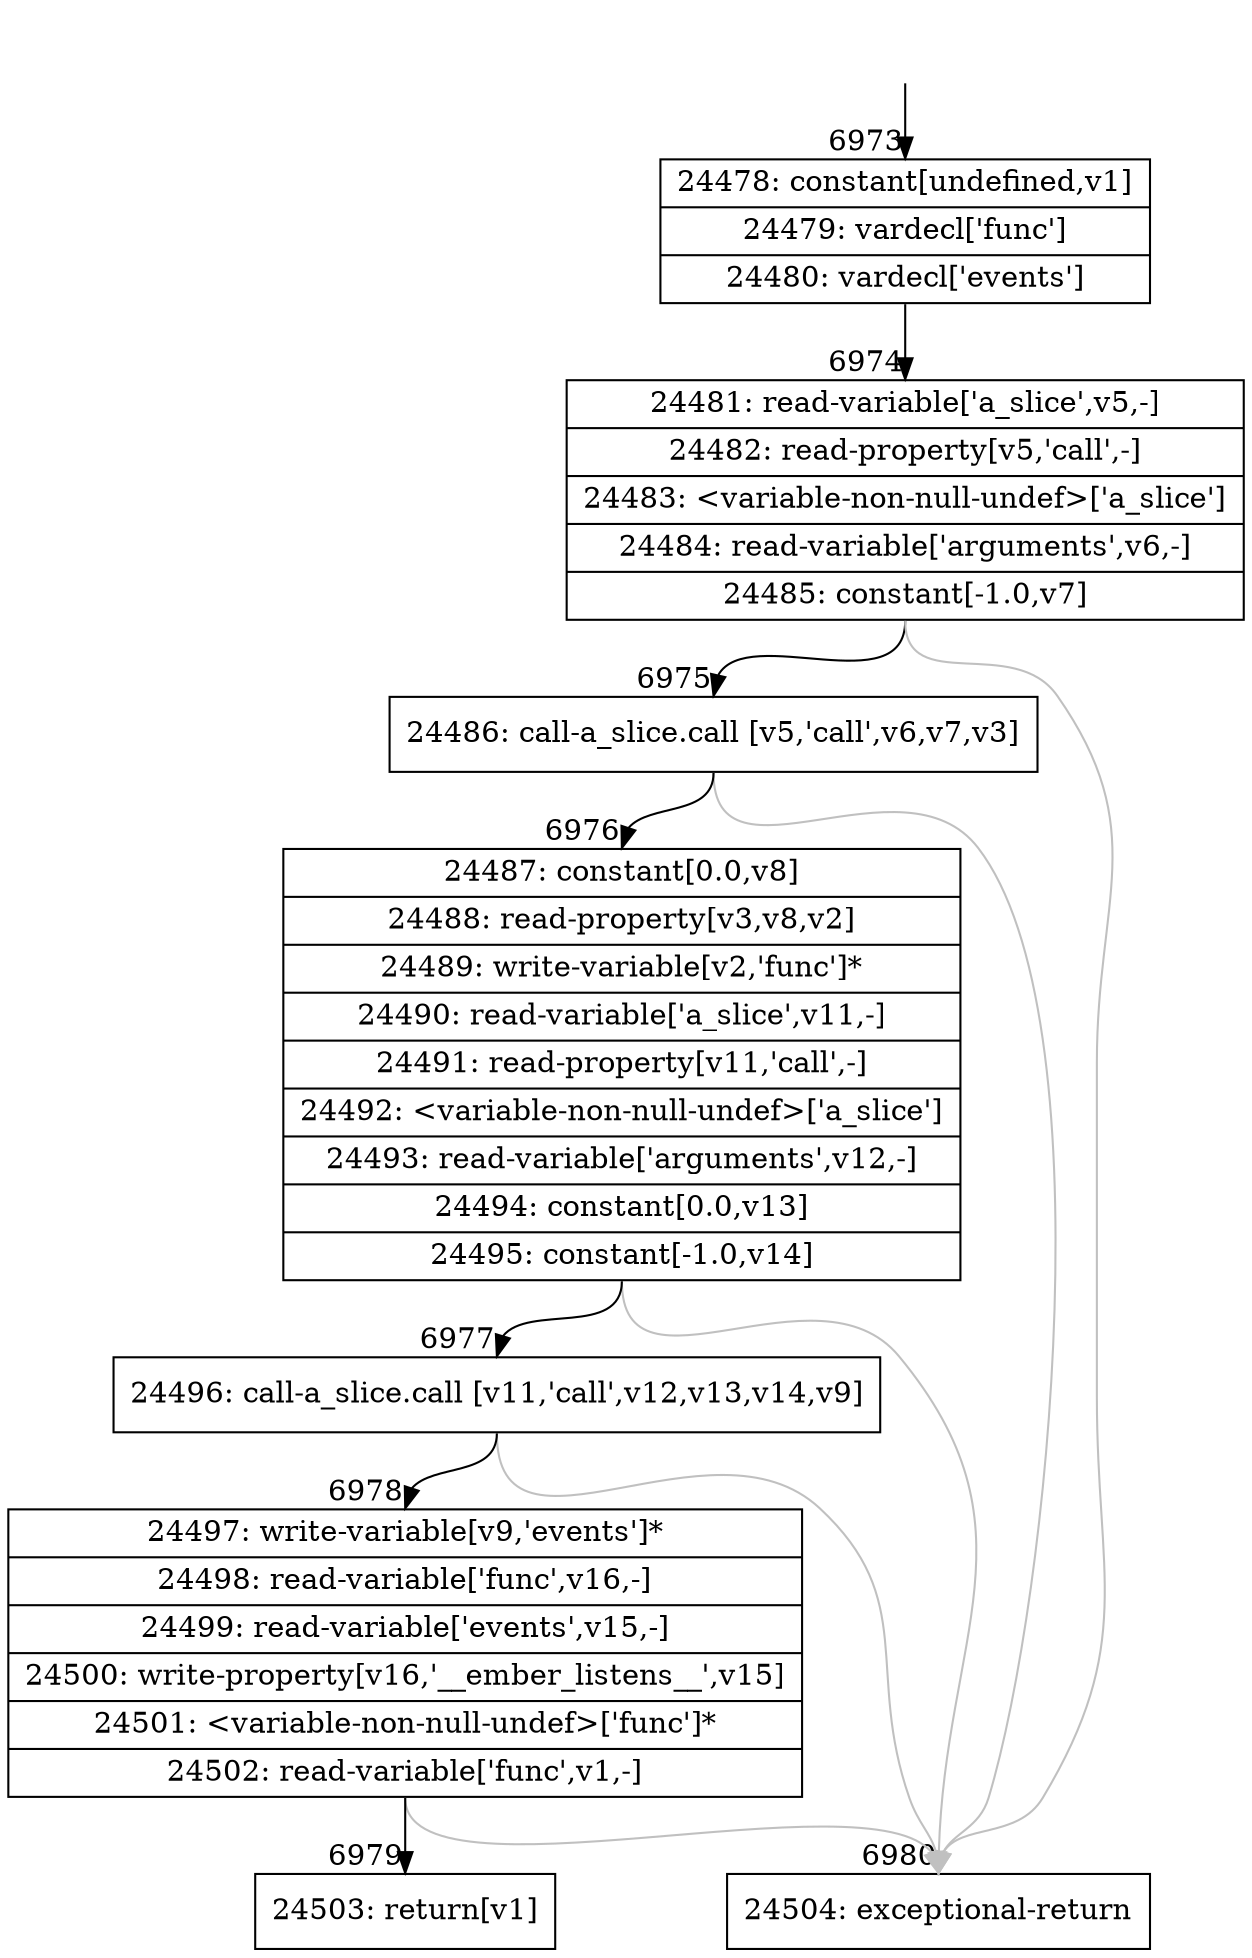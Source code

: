 digraph {
rankdir="TD"
BB_entry573[shape=none,label=""];
BB_entry573 -> BB6973 [tailport=s, headport=n, headlabel="    6973"]
BB6973 [shape=record label="{24478: constant[undefined,v1]|24479: vardecl['func']|24480: vardecl['events']}" ] 
BB6973 -> BB6974 [tailport=s, headport=n, headlabel="      6974"]
BB6974 [shape=record label="{24481: read-variable['a_slice',v5,-]|24482: read-property[v5,'call',-]|24483: \<variable-non-null-undef\>['a_slice']|24484: read-variable['arguments',v6,-]|24485: constant[-1.0,v7]}" ] 
BB6974 -> BB6975 [tailport=s, headport=n, headlabel="      6975"]
BB6974 -> BB6980 [tailport=s, headport=n, color=gray, headlabel="      6980"]
BB6975 [shape=record label="{24486: call-a_slice.call [v5,'call',v6,v7,v3]}" ] 
BB6975 -> BB6976 [tailport=s, headport=n, headlabel="      6976"]
BB6975 -> BB6980 [tailport=s, headport=n, color=gray]
BB6976 [shape=record label="{24487: constant[0.0,v8]|24488: read-property[v3,v8,v2]|24489: write-variable[v2,'func']*|24490: read-variable['a_slice',v11,-]|24491: read-property[v11,'call',-]|24492: \<variable-non-null-undef\>['a_slice']|24493: read-variable['arguments',v12,-]|24494: constant[0.0,v13]|24495: constant[-1.0,v14]}" ] 
BB6976 -> BB6977 [tailport=s, headport=n, headlabel="      6977"]
BB6976 -> BB6980 [tailport=s, headport=n, color=gray]
BB6977 [shape=record label="{24496: call-a_slice.call [v11,'call',v12,v13,v14,v9]}" ] 
BB6977 -> BB6978 [tailport=s, headport=n, headlabel="      6978"]
BB6977 -> BB6980 [tailport=s, headport=n, color=gray]
BB6978 [shape=record label="{24497: write-variable[v9,'events']*|24498: read-variable['func',v16,-]|24499: read-variable['events',v15,-]|24500: write-property[v16,'__ember_listens__',v15]|24501: \<variable-non-null-undef\>['func']*|24502: read-variable['func',v1,-]}" ] 
BB6978 -> BB6979 [tailport=s, headport=n, headlabel="      6979"]
BB6978 -> BB6980 [tailport=s, headport=n, color=gray]
BB6979 [shape=record label="{24503: return[v1]}" ] 
BB6980 [shape=record label="{24504: exceptional-return}" ] 
//#$~ 12971
}
